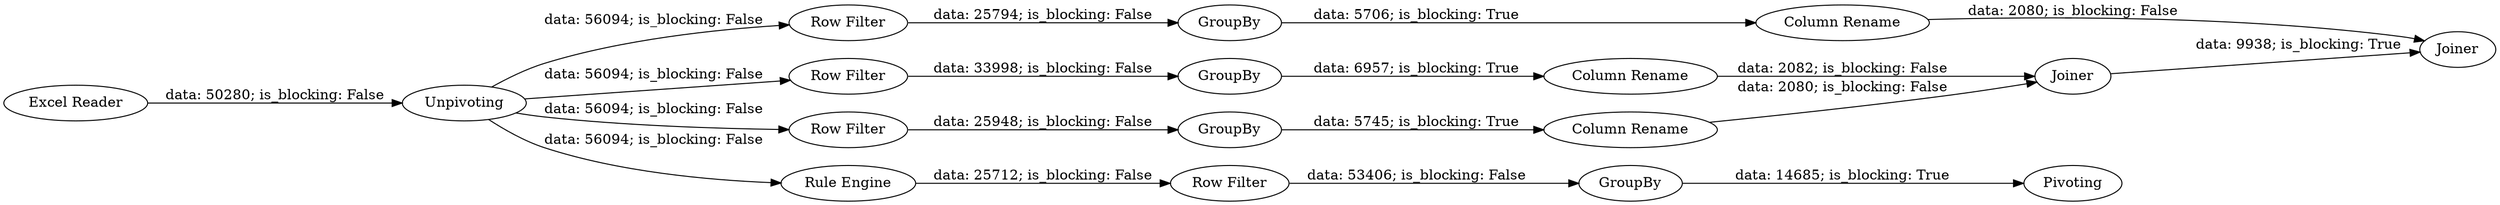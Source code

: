 digraph {
	"-6561808420368837237_5" [label="Row Filter"]
	"-6561808420368837237_4" [label="Row Filter"]
	"-6561808420368837237_3" [label="Row Filter"]
	"-6561808420368837237_8" [label="Column Rename"]
	"-6561808420368837237_15" [label="Row Filter"]
	"-6561808420368837237_6" [label=GroupBy]
	"-6561808420368837237_11" [label=GroupBy]
	"-6561808420368837237_16" [label=GroupBy]
	"-6561808420368837237_9" [label=GroupBy]
	"-6561808420368837237_7" [label="Column Rename"]
	"-6561808420368837237_12" [label=Joiner]
	"-6561808420368837237_1" [label="Excel Reader"]
	"-6561808420368837237_14" [label="Rule Engine"]
	"-6561808420368837237_10" [label="Column Rename"]
	"-6561808420368837237_2" [label=Unpivoting]
	"-6561808420368837237_13" [label=Joiner]
	"-6561808420368837237_17" [label=Pivoting]
	"-6561808420368837237_2" -> "-6561808420368837237_5" [label="data: 56094; is_blocking: False"]
	"-6561808420368837237_10" -> "-6561808420368837237_13" [label="data: 2080; is_blocking: False"]
	"-6561808420368837237_2" -> "-6561808420368837237_3" [label="data: 56094; is_blocking: False"]
	"-6561808420368837237_7" -> "-6561808420368837237_12" [label="data: 2080; is_blocking: False"]
	"-6561808420368837237_8" -> "-6561808420368837237_12" [label="data: 2082; is_blocking: False"]
	"-6561808420368837237_15" -> "-6561808420368837237_16" [label="data: 53406; is_blocking: False"]
	"-6561808420368837237_16" -> "-6561808420368837237_17" [label="data: 14685; is_blocking: True"]
	"-6561808420368837237_2" -> "-6561808420368837237_14" [label="data: 56094; is_blocking: False"]
	"-6561808420368837237_2" -> "-6561808420368837237_4" [label="data: 56094; is_blocking: False"]
	"-6561808420368837237_1" -> "-6561808420368837237_2" [label="data: 50280; is_blocking: False"]
	"-6561808420368837237_9" -> "-6561808420368837237_8" [label="data: 6957; is_blocking: True"]
	"-6561808420368837237_12" -> "-6561808420368837237_13" [label="data: 9938; is_blocking: True"]
	"-6561808420368837237_5" -> "-6561808420368837237_11" [label="data: 25794; is_blocking: False"]
	"-6561808420368837237_4" -> "-6561808420368837237_9" [label="data: 33998; is_blocking: False"]
	"-6561808420368837237_14" -> "-6561808420368837237_15" [label="data: 25712; is_blocking: False"]
	"-6561808420368837237_11" -> "-6561808420368837237_10" [label="data: 5706; is_blocking: True"]
	"-6561808420368837237_6" -> "-6561808420368837237_7" [label="data: 5745; is_blocking: True"]
	"-6561808420368837237_3" -> "-6561808420368837237_6" [label="data: 25948; is_blocking: False"]
	rankdir=LR
}
